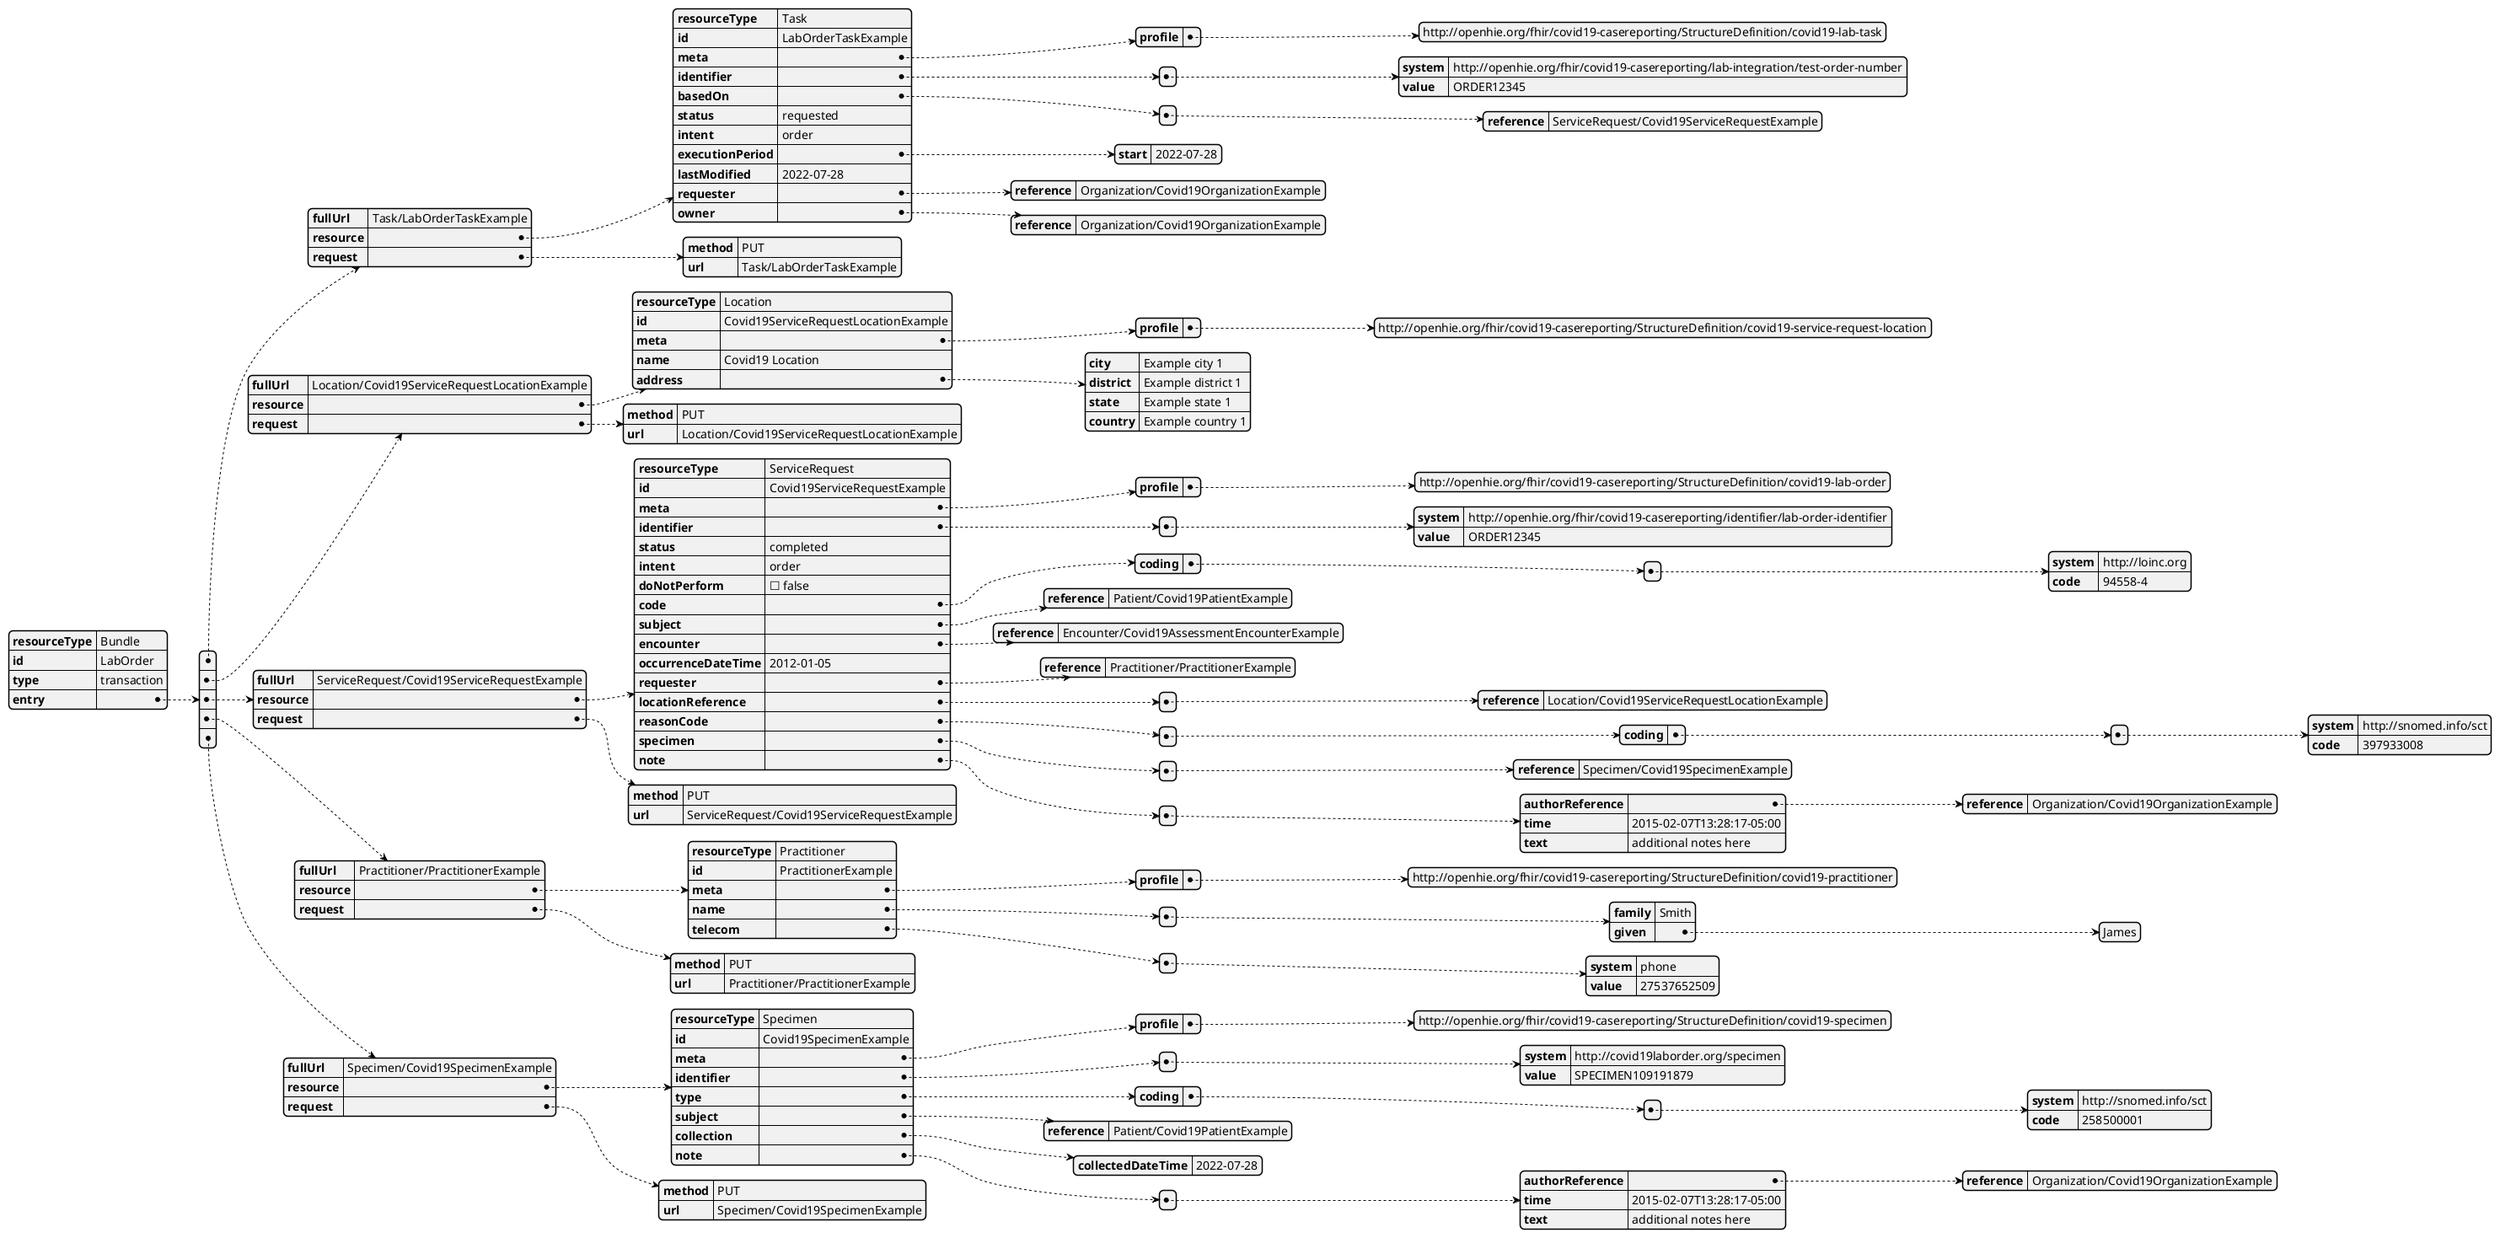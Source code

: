 @startjson lab-order-bundle
{
  "resourceType" : "Bundle",
  "id" : "LabOrder",
  "type" : "transaction",
  "entry" : [{
    "fullUrl" : "Task/LabOrderTaskExample",
    "resource" : {
      "resourceType" : "Task",
      "id" : "LabOrderTaskExample",
      "meta" : {
        "profile" : ["http://openhie.org/fhir/covid19-casereporting/StructureDefinition/covid19-lab-task"]
      },
     
      "identifier" : [{
        "system" : "http://openhie.org/fhir/covid19-casereporting/lab-integration/test-order-number",
        "value" : "ORDER12345"
      }],
      "basedOn" : [{
        "reference" : "ServiceRequest/Covid19ServiceRequestExample"
      }],
      "status" : "requested",
      "intent" : "order",
      "executionPeriod" : {
        "start" : "2022-07-28"
      },
      "lastModified" : "2022-07-28",
      "requester" : {
        "reference" : "Organization/Covid19OrganizationExample"
      },
      "owner" : {
        "reference" : "Organization/Covid19OrganizationExample"
      }
    },
    "request" : {
      "method" : "PUT",
      "url" : "Task/LabOrderTaskExample"
    }
  },
  {
    "fullUrl" : "Location/Covid19ServiceRequestLocationExample",
    "resource" : {
      "resourceType" : "Location",
      "id" : "Covid19ServiceRequestLocationExample",
      "meta" : {
        "profile" : ["http://openhie.org/fhir/covid19-casereporting/StructureDefinition/covid19-service-request-location"]
      },
    
      "name" : "Covid19 Location",
      "address" : {
        "city" : "Example city 1",
        "district" : "Example district 1",
        "state" : "Example state 1",
        "country" : "Example country 1"
      }
    },
    "request" : {
      "method" : "PUT",
      "url" : "Location/Covid19ServiceRequestLocationExample"
    }
  },
  {
    "fullUrl" : "ServiceRequest/Covid19ServiceRequestExample",
    "resource" : {
      "resourceType" : "ServiceRequest",
      "id" : "Covid19ServiceRequestExample",
      "meta" : {
        "profile" : ["http://openhie.org/fhir/covid19-casereporting/StructureDefinition/covid19-lab-order"]
      },
      
      "identifier" : [{
        "system" : "http://openhie.org/fhir/covid19-casereporting/identifier/lab-order-identifier",
        "value" : "ORDER12345"
      }],
      "status" : "completed",
      "intent" : "order",
      "doNotPerform" : false,
      "code" : {
        "coding" : [{
          "system" : "http://loinc.org",
          "code" : "94558-4"
        }]
      },
      "subject" : {
        "reference" : "Patient/Covid19PatientExample"
      },
      "encounter" : {
        "reference" : "Encounter/Covid19AssessmentEncounterExample"
      },
      "occurrenceDateTime" : "2012-01-05",
      "requester" : {
        "reference" : "Practitioner/PractitionerExample"
      },
      "locationReference" : [{
        "reference" : "Location/Covid19ServiceRequestLocationExample"
      }],
      "reasonCode" : [{
        "coding" : [{
          "system" : "http://snomed.info/sct",
          "code" : "397933008"
        }]
      }],
      "specimen" : [{
        "reference" : "Specimen/Covid19SpecimenExample"
      }],
      "note" : [{
        "authorReference" : {
          "reference" : "Organization/Covid19OrganizationExample"
        },
        "time" : "2015-02-07T13:28:17-05:00",
        "text" : "additional notes here"
      }]
    },
    "request" : {
      "method" : "PUT",
      "url" : "ServiceRequest/Covid19ServiceRequestExample"
    }
  },
  {
    "fullUrl" : "Practitioner/PractitionerExample",
    "resource" : {
      "resourceType" : "Practitioner",
      "id" : "PractitionerExample",
      "meta" : {
        "profile" : ["http://openhie.org/fhir/covid19-casereporting/StructureDefinition/covid19-practitioner"]
      },
    
      "name" : [{
        "family" : "Smith",
        "given" : ["James"]
      }],
      "telecom" : [{
        "system" : "phone",
        "value" : "27537652509"
      }]
    },
    "request" : {
      "method" : "PUT",
      "url" : "Practitioner/PractitionerExample"
    }
  },
  {
    "fullUrl" : "Specimen/Covid19SpecimenExample",
    "resource" : {
      "resourceType" : "Specimen",
      "id" : "Covid19SpecimenExample",
      "meta" : {
        "profile" : ["http://openhie.org/fhir/covid19-casereporting/StructureDefinition/covid19-specimen"]
      },
    
      "identifier" : [{
        "system" : "http://covid19laborder.org/specimen",
        "value" : "SPECIMEN109191879"
      }],
      "type" : {
        "coding" : [{
          "system" : "http://snomed.info/sct",
          "code" : "258500001"
        }]
      },
      "subject" : {
        "reference" : "Patient/Covid19PatientExample"
      },
      "collection" : {
        "collectedDateTime" : "2022-07-28"
      },
      "note" : [{
        "authorReference" : {
          "reference" : "Organization/Covid19OrganizationExample"
        },
        "time" : "2015-02-07T13:28:17-05:00",
        "text" : "additional notes here"
      }]
    },
    "request" : {
      "method" : "PUT",
      "url" : "Specimen/Covid19SpecimenExample"
    }
  }]
}

@endjson